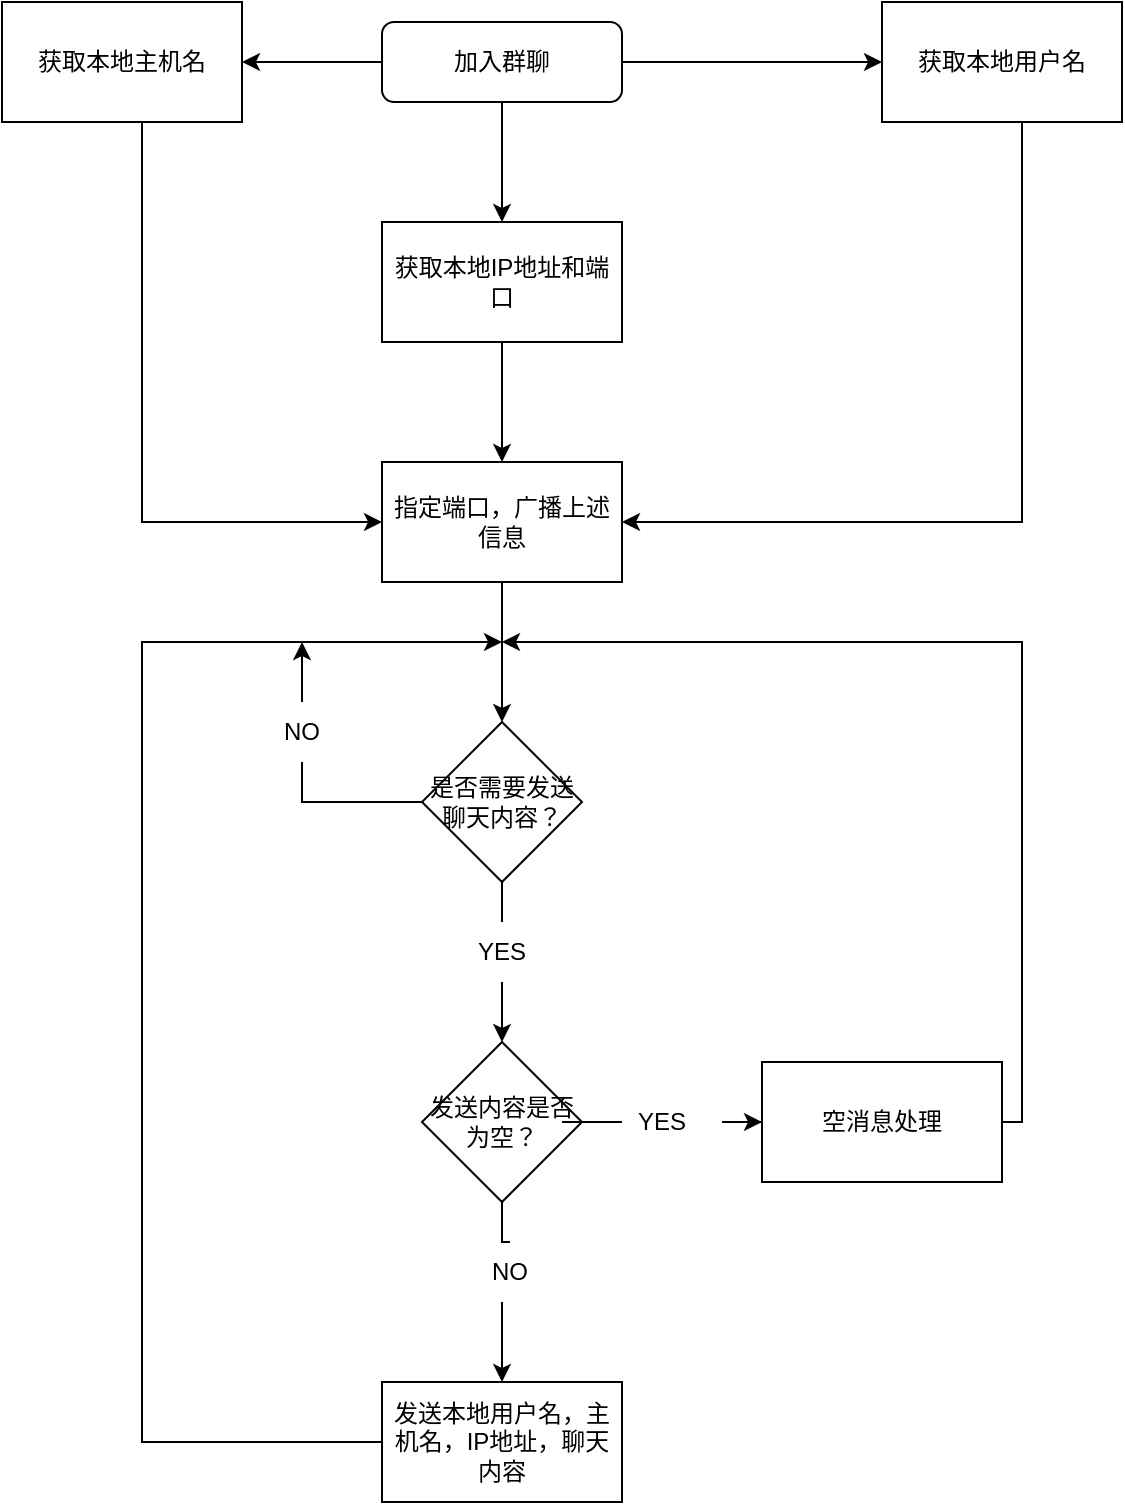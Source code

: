 <mxfile version="16.4.0" type="device"><diagram id="C5RBs43oDa-KdzZeNtuy" name="Page-1"><mxGraphModel dx="1106" dy="997" grid="1" gridSize="10" guides="1" tooltips="1" connect="1" arrows="1" fold="1" page="1" pageScale="1" pageWidth="827" pageHeight="1169" math="0" shadow="0"><root><mxCell id="WIyWlLk6GJQsqaUBKTNV-0"/><mxCell id="WIyWlLk6GJQsqaUBKTNV-1" parent="WIyWlLk6GJQsqaUBKTNV-0"/><mxCell id="SK67pIypyld0YtFFBqtm-1" style="edgeStyle=orthogonalEdgeStyle;rounded=0;orthogonalLoop=1;jettySize=auto;html=1;" parent="WIyWlLk6GJQsqaUBKTNV-1" source="WIyWlLk6GJQsqaUBKTNV-3" target="SK67pIypyld0YtFFBqtm-0" edge="1"><mxGeometry relative="1" as="geometry"/></mxCell><mxCell id="SK67pIypyld0YtFFBqtm-4" style="edgeStyle=orthogonalEdgeStyle;rounded=0;orthogonalLoop=1;jettySize=auto;html=1;entryX=1;entryY=0.5;entryDx=0;entryDy=0;" parent="WIyWlLk6GJQsqaUBKTNV-1" source="WIyWlLk6GJQsqaUBKTNV-3" target="SK67pIypyld0YtFFBqtm-3" edge="1"><mxGeometry relative="1" as="geometry"/></mxCell><mxCell id="SK67pIypyld0YtFFBqtm-5" style="edgeStyle=orthogonalEdgeStyle;rounded=0;orthogonalLoop=1;jettySize=auto;html=1;entryX=0;entryY=0.5;entryDx=0;entryDy=0;" parent="WIyWlLk6GJQsqaUBKTNV-1" source="WIyWlLk6GJQsqaUBKTNV-3" target="SK67pIypyld0YtFFBqtm-2" edge="1"><mxGeometry relative="1" as="geometry"/></mxCell><mxCell id="WIyWlLk6GJQsqaUBKTNV-3" value="加入群聊" style="rounded=1;whiteSpace=wrap;html=1;fontSize=12;glass=0;strokeWidth=1;shadow=0;" parent="WIyWlLk6GJQsqaUBKTNV-1" vertex="1"><mxGeometry x="320" y="50" width="120" height="40" as="geometry"/></mxCell><mxCell id="SK67pIypyld0YtFFBqtm-7" value="" style="edgeStyle=orthogonalEdgeStyle;rounded=0;orthogonalLoop=1;jettySize=auto;html=1;" parent="WIyWlLk6GJQsqaUBKTNV-1" source="SK67pIypyld0YtFFBqtm-0" target="SK67pIypyld0YtFFBqtm-6" edge="1"><mxGeometry relative="1" as="geometry"/></mxCell><mxCell id="SK67pIypyld0YtFFBqtm-0" value="获取本地IP地址和端口" style="rounded=0;whiteSpace=wrap;html=1;" parent="WIyWlLk6GJQsqaUBKTNV-1" vertex="1"><mxGeometry x="320" y="150" width="120" height="60" as="geometry"/></mxCell><mxCell id="SK67pIypyld0YtFFBqtm-8" style="edgeStyle=orthogonalEdgeStyle;rounded=0;orthogonalLoop=1;jettySize=auto;html=1;entryX=1;entryY=0.5;entryDx=0;entryDy=0;" parent="WIyWlLk6GJQsqaUBKTNV-1" source="SK67pIypyld0YtFFBqtm-2" target="SK67pIypyld0YtFFBqtm-6" edge="1"><mxGeometry relative="1" as="geometry"><Array as="points"><mxPoint x="640" y="300"/></Array></mxGeometry></mxCell><mxCell id="SK67pIypyld0YtFFBqtm-2" value="获取本地用户名" style="rounded=0;whiteSpace=wrap;html=1;" parent="WIyWlLk6GJQsqaUBKTNV-1" vertex="1"><mxGeometry x="570" y="40" width="120" height="60" as="geometry"/></mxCell><mxCell id="SK67pIypyld0YtFFBqtm-9" style="edgeStyle=orthogonalEdgeStyle;rounded=0;orthogonalLoop=1;jettySize=auto;html=1;entryX=0;entryY=0.5;entryDx=0;entryDy=0;" parent="WIyWlLk6GJQsqaUBKTNV-1" source="SK67pIypyld0YtFFBqtm-3" target="SK67pIypyld0YtFFBqtm-6" edge="1"><mxGeometry relative="1" as="geometry"><Array as="points"><mxPoint x="200" y="300"/></Array></mxGeometry></mxCell><mxCell id="SK67pIypyld0YtFFBqtm-3" value="获取本地主机名" style="rounded=0;whiteSpace=wrap;html=1;" parent="WIyWlLk6GJQsqaUBKTNV-1" vertex="1"><mxGeometry x="130" y="40" width="120" height="60" as="geometry"/></mxCell><mxCell id="SK67pIypyld0YtFFBqtm-11" value="" style="edgeStyle=orthogonalEdgeStyle;rounded=0;orthogonalLoop=1;jettySize=auto;html=1;" parent="WIyWlLk6GJQsqaUBKTNV-1" source="SK67pIypyld0YtFFBqtm-6" target="SK67pIypyld0YtFFBqtm-10" edge="1"><mxGeometry relative="1" as="geometry"/></mxCell><mxCell id="SK67pIypyld0YtFFBqtm-6" value="指定端口，广播上述信息" style="rounded=0;whiteSpace=wrap;html=1;" parent="WIyWlLk6GJQsqaUBKTNV-1" vertex="1"><mxGeometry x="320" y="270" width="120" height="60" as="geometry"/></mxCell><mxCell id="SK67pIypyld0YtFFBqtm-15" value="" style="edgeStyle=orthogonalEdgeStyle;rounded=0;orthogonalLoop=1;jettySize=auto;html=1;startArrow=none;" parent="WIyWlLk6GJQsqaUBKTNV-1" source="SK67pIypyld0YtFFBqtm-24" target="SK67pIypyld0YtFFBqtm-14" edge="1"><mxGeometry relative="1" as="geometry"/></mxCell><mxCell id="SK67pIypyld0YtFFBqtm-10" value="是否需要发送聊天内容？" style="rhombus;whiteSpace=wrap;html=1;rounded=0;" parent="WIyWlLk6GJQsqaUBKTNV-1" vertex="1"><mxGeometry x="340" y="400" width="80" height="80" as="geometry"/></mxCell><mxCell id="SK67pIypyld0YtFFBqtm-17" value="" style="edgeStyle=orthogonalEdgeStyle;rounded=0;orthogonalLoop=1;jettySize=auto;html=1;startArrow=none;" parent="WIyWlLk6GJQsqaUBKTNV-1" source="SK67pIypyld0YtFFBqtm-26" target="SK67pIypyld0YtFFBqtm-16" edge="1"><mxGeometry relative="1" as="geometry"><Array as="points"><mxPoint x="380" y="700"/><mxPoint x="380" y="700"/></Array></mxGeometry></mxCell><mxCell id="SK67pIypyld0YtFFBqtm-19" value="" style="edgeStyle=orthogonalEdgeStyle;rounded=0;orthogonalLoop=1;jettySize=auto;html=1;startArrow=none;" parent="WIyWlLk6GJQsqaUBKTNV-1" source="SK67pIypyld0YtFFBqtm-25" target="SK67pIypyld0YtFFBqtm-18" edge="1"><mxGeometry relative="1" as="geometry"/></mxCell><mxCell id="SK67pIypyld0YtFFBqtm-14" value="发送内容是否为空？" style="rhombus;whiteSpace=wrap;html=1;rounded=0;" parent="WIyWlLk6GJQsqaUBKTNV-1" vertex="1"><mxGeometry x="340" y="560" width="80" height="80" as="geometry"/></mxCell><mxCell id="SK67pIypyld0YtFFBqtm-22" style="edgeStyle=orthogonalEdgeStyle;rounded=0;orthogonalLoop=1;jettySize=auto;html=1;" parent="WIyWlLk6GJQsqaUBKTNV-1" source="SK67pIypyld0YtFFBqtm-16" edge="1"><mxGeometry relative="1" as="geometry"><mxPoint x="380" y="360" as="targetPoint"/><Array as="points"><mxPoint x="200" y="760"/><mxPoint x="200" y="360"/></Array></mxGeometry></mxCell><mxCell id="SK67pIypyld0YtFFBqtm-16" value="发送本地用户名，主机名，IP地址，聊天内容" style="rounded=0;whiteSpace=wrap;html=1;" parent="WIyWlLk6GJQsqaUBKTNV-1" vertex="1"><mxGeometry x="320" y="730" width="120" height="60" as="geometry"/></mxCell><mxCell id="SK67pIypyld0YtFFBqtm-20" style="edgeStyle=orthogonalEdgeStyle;rounded=0;orthogonalLoop=1;jettySize=auto;html=1;" parent="WIyWlLk6GJQsqaUBKTNV-1" source="SK67pIypyld0YtFFBqtm-18" edge="1"><mxGeometry relative="1" as="geometry"><mxPoint x="380" y="360" as="targetPoint"/><Array as="points"><mxPoint x="640" y="600"/><mxPoint x="640" y="360"/></Array></mxGeometry></mxCell><mxCell id="SK67pIypyld0YtFFBqtm-18" value="空消息处理" style="whiteSpace=wrap;html=1;rounded=0;" parent="WIyWlLk6GJQsqaUBKTNV-1" vertex="1"><mxGeometry x="510" y="570" width="120" height="60" as="geometry"/></mxCell><mxCell id="SK67pIypyld0YtFFBqtm-24" value="YES" style="text;html=1;strokeColor=none;fillColor=none;align=center;verticalAlign=middle;whiteSpace=wrap;rounded=0;" parent="WIyWlLk6GJQsqaUBKTNV-1" vertex="1"><mxGeometry x="350" y="500" width="60" height="30" as="geometry"/></mxCell><mxCell id="SK67pIypyld0YtFFBqtm-27" value="" style="edgeStyle=orthogonalEdgeStyle;rounded=0;orthogonalLoop=1;jettySize=auto;html=1;endArrow=none;" parent="WIyWlLk6GJQsqaUBKTNV-1" source="SK67pIypyld0YtFFBqtm-10" target="SK67pIypyld0YtFFBqtm-24" edge="1"><mxGeometry relative="1" as="geometry"><mxPoint x="380" y="480" as="sourcePoint"/><mxPoint x="380" y="560" as="targetPoint"/></mxGeometry></mxCell><mxCell id="4_P_1roG6_5fhmQ3l4Yr-0" style="edgeStyle=orthogonalEdgeStyle;rounded=0;orthogonalLoop=1;jettySize=auto;html=1;" parent="WIyWlLk6GJQsqaUBKTNV-1" source="SK67pIypyld0YtFFBqtm-23" edge="1"><mxGeometry relative="1" as="geometry"><mxPoint x="280" y="360" as="targetPoint"/></mxGeometry></mxCell><mxCell id="SK67pIypyld0YtFFBqtm-23" value="NO" style="text;html=1;strokeColor=none;fillColor=none;align=center;verticalAlign=middle;whiteSpace=wrap;rounded=0;" parent="WIyWlLk6GJQsqaUBKTNV-1" vertex="1"><mxGeometry x="250" y="390" width="60" height="30" as="geometry"/></mxCell><mxCell id="SK67pIypyld0YtFFBqtm-29" value="" style="edgeStyle=orthogonalEdgeStyle;rounded=0;orthogonalLoop=1;jettySize=auto;html=1;endArrow=none;" parent="WIyWlLk6GJQsqaUBKTNV-1" source="SK67pIypyld0YtFFBqtm-10" target="SK67pIypyld0YtFFBqtm-23" edge="1"><mxGeometry relative="1" as="geometry"><mxPoint x="380" y="380" as="targetPoint"/><mxPoint x="340" y="440" as="sourcePoint"/><Array as="points"><mxPoint x="280" y="440"/></Array></mxGeometry></mxCell><mxCell id="SK67pIypyld0YtFFBqtm-26" value="NO" style="text;html=1;strokeColor=none;fillColor=none;align=center;verticalAlign=middle;whiteSpace=wrap;rounded=0;" parent="WIyWlLk6GJQsqaUBKTNV-1" vertex="1"><mxGeometry x="354" y="660" width="60" height="30" as="geometry"/></mxCell><mxCell id="SK67pIypyld0YtFFBqtm-30" value="" style="edgeStyle=orthogonalEdgeStyle;rounded=0;orthogonalLoop=1;jettySize=auto;html=1;endArrow=none;" parent="WIyWlLk6GJQsqaUBKTNV-1" source="SK67pIypyld0YtFFBqtm-14" target="SK67pIypyld0YtFFBqtm-26" edge="1"><mxGeometry relative="1" as="geometry"><mxPoint x="380" y="640" as="sourcePoint"/><mxPoint x="380" y="730" as="targetPoint"/></mxGeometry></mxCell><mxCell id="SK67pIypyld0YtFFBqtm-25" value="YES" style="text;html=1;strokeColor=none;fillColor=none;align=center;verticalAlign=middle;whiteSpace=wrap;rounded=0;" parent="WIyWlLk6GJQsqaUBKTNV-1" vertex="1"><mxGeometry x="430" y="585" width="60" height="30" as="geometry"/></mxCell><mxCell id="SK67pIypyld0YtFFBqtm-31" value="" style="edgeStyle=orthogonalEdgeStyle;rounded=0;orthogonalLoop=1;jettySize=auto;html=1;endArrow=none;" parent="WIyWlLk6GJQsqaUBKTNV-1" source="SK67pIypyld0YtFFBqtm-14" target="SK67pIypyld0YtFFBqtm-25" edge="1"><mxGeometry relative="1" as="geometry"><mxPoint x="420" y="600" as="sourcePoint"/><mxPoint x="510" y="600" as="targetPoint"/></mxGeometry></mxCell></root></mxGraphModel></diagram></mxfile>